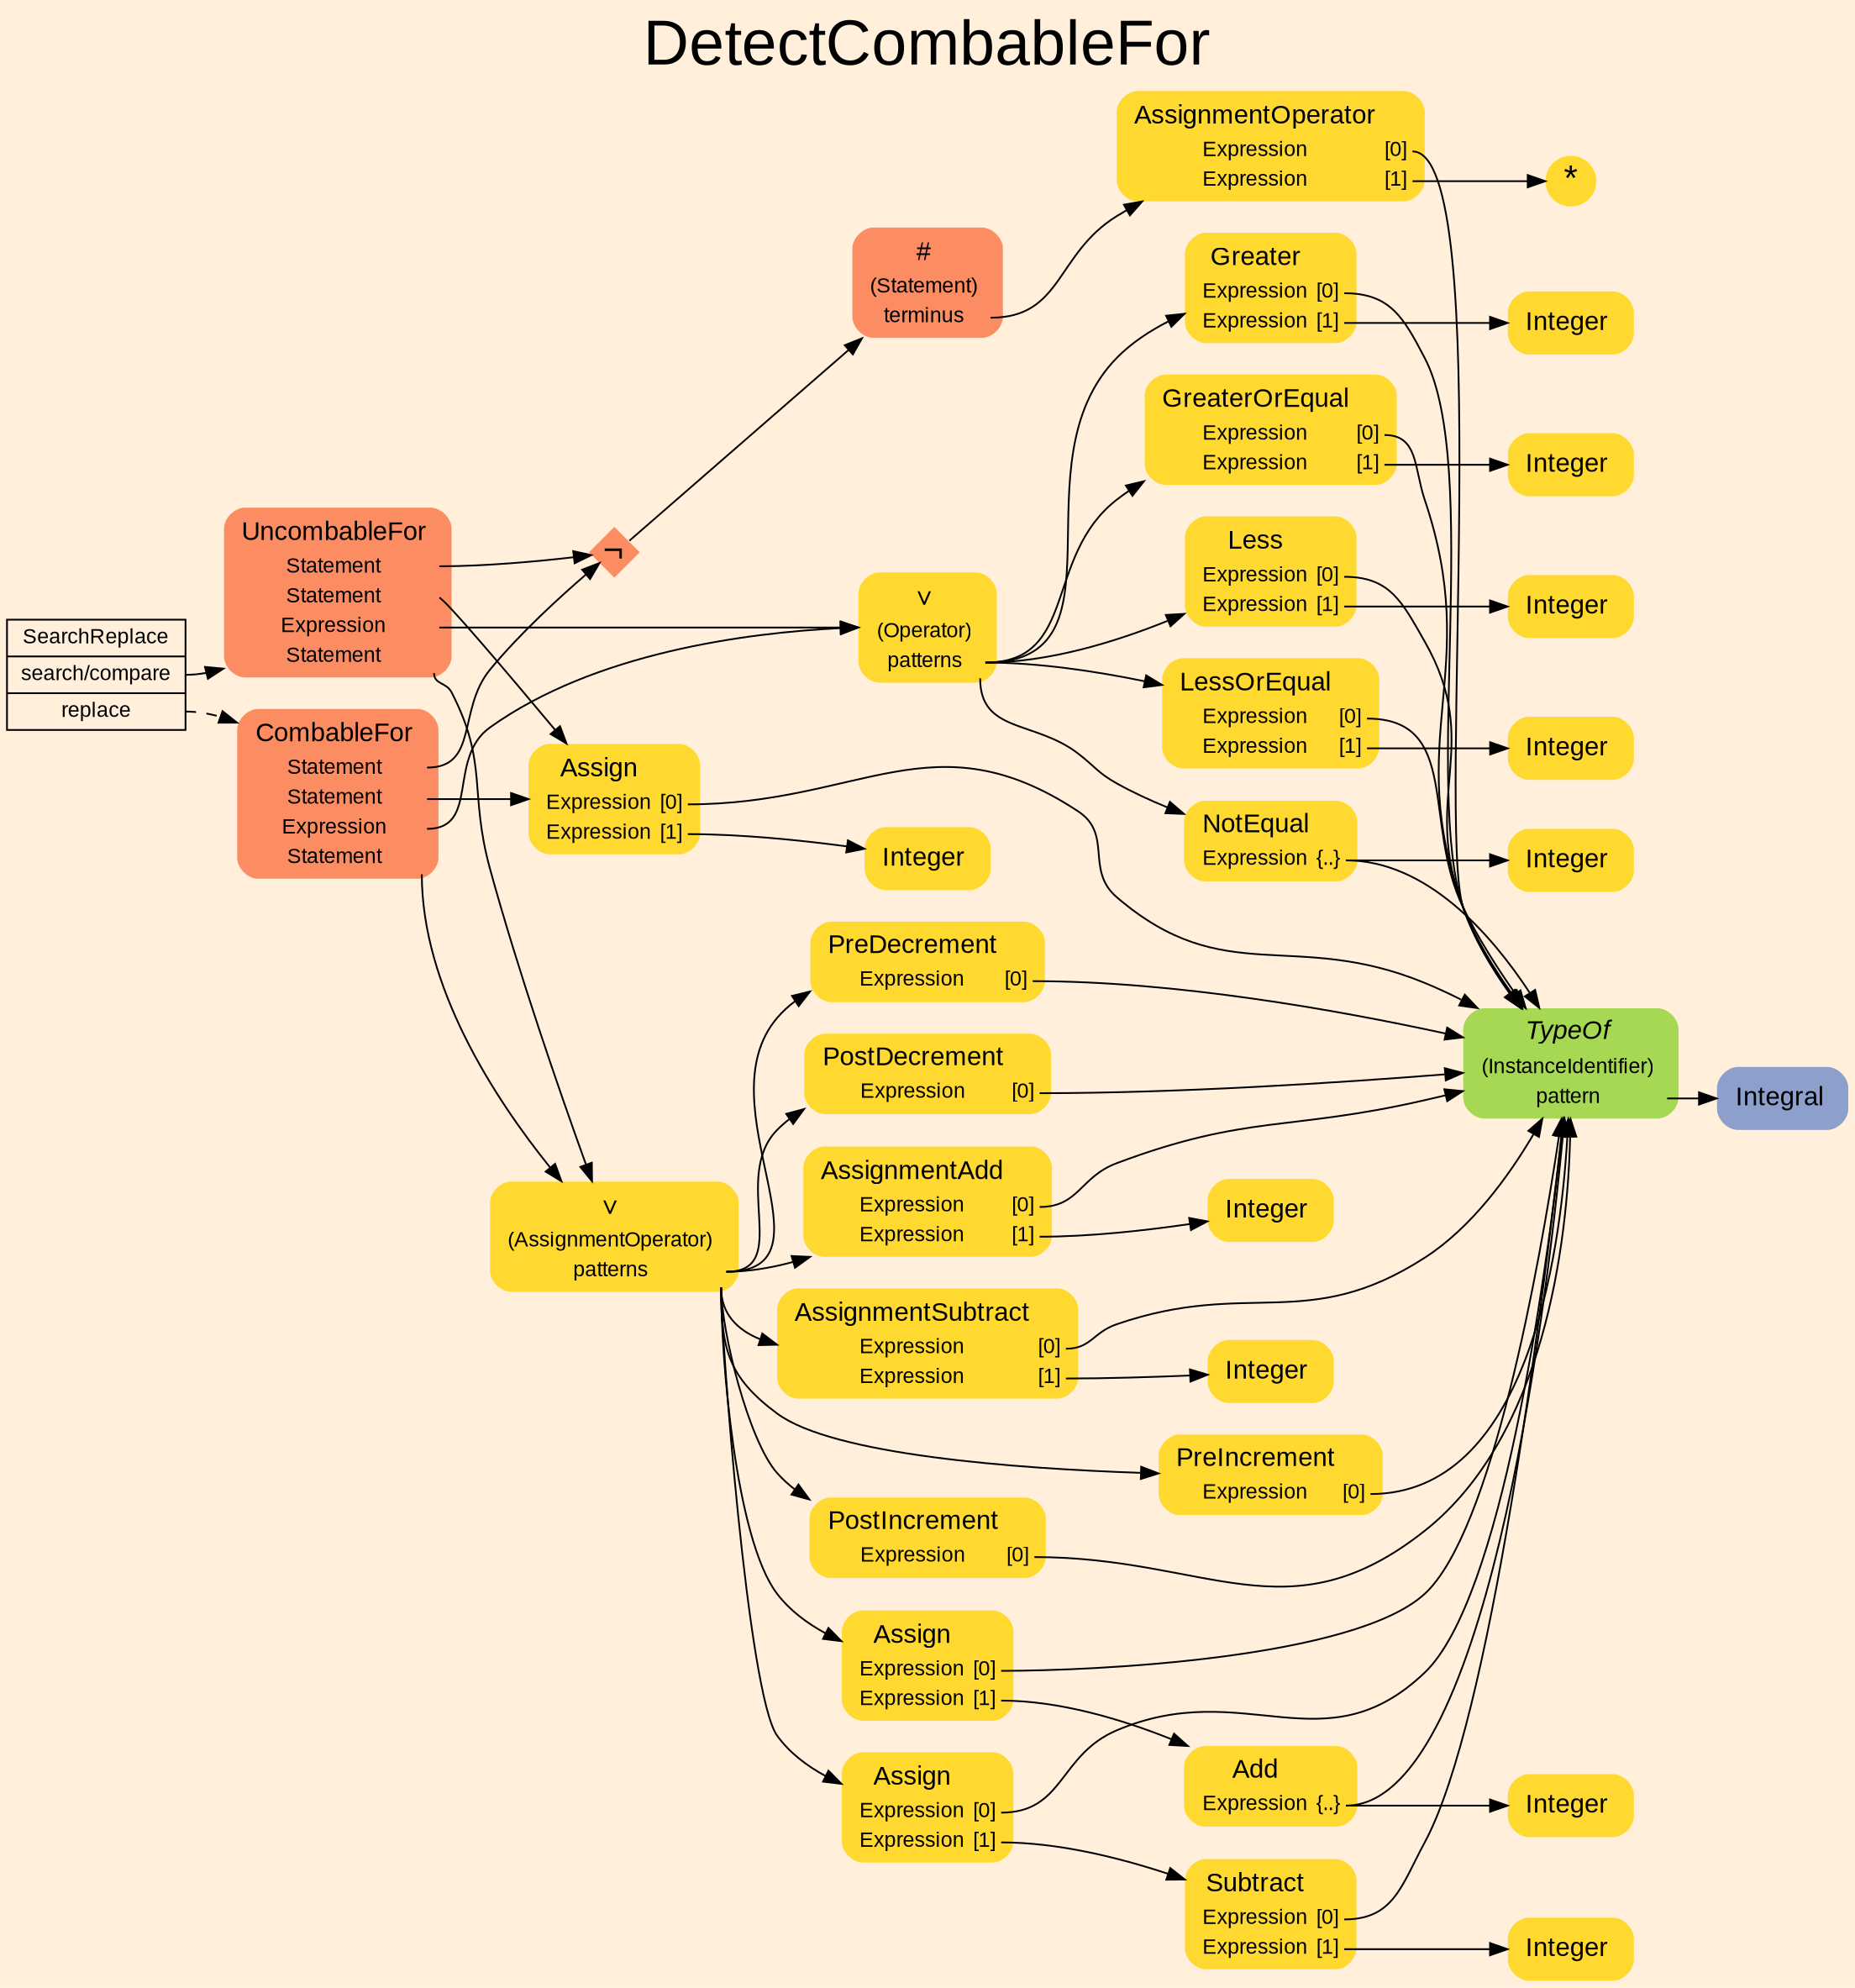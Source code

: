 digraph "DetectCombableFor" {
label = "DetectCombableFor"
labelloc = t
fontsize = "36"
graph [
    rankdir = "LR"
    ranksep = 0.3
    bgcolor = antiquewhite1
    color = black
    fontcolor = black
    fontname = "Arial"
];
node [
    fontname = "Arial"
];
edge [
    fontname = "Arial"
];

// -------------------- transformation figure --------------------
"CR#B-4-12" [
    // -------- block CR#B-4-12 ----------
    shape = "record"
    fillcolor = antiquewhite1
    label = "<fixed> SearchReplace | <port0> search/compare | <port1> replace"
    style = "filled"
    fontsize = "12"
    color = black
    fontcolor = black
];

"#B-2-237" [
    // -------- block #B-2-237 ----------
    shape = "plaintext"
    fillcolor = "/set28/2"
    label = <<TABLE BORDER="0" CELLBORDER="0" CELLSPACING="0">
     <TR><TD><FONT POINT-SIZE="15.0">UncombableFor</FONT></TD><TD></TD></TR>
     <TR><TD>Statement</TD><TD PORT="port0"></TD></TR>
     <TR><TD>Statement</TD><TD PORT="port1"></TD></TR>
     <TR><TD>Expression</TD><TD PORT="port2"></TD></TR>
     <TR><TD>Statement</TD><TD PORT="port3"></TD></TR>
    </TABLE>>
    style = "rounded,filled"
    fontsize = "12"
];

"#B-2-257" [
    // -------- block #B-2-257 ----------
    shape = "diamond"
    fillcolor = "/set28/2"
    label = <¬>
    style = "filled"
    fontsize = "20"
    penwidth = 0.0
    fixedsize = true
    width = 0.4
    height = 0.4
];

"#B-2-258" [
    // -------- block #B-2-258 ----------
    shape = "plaintext"
    fillcolor = "/set28/2"
    label = <<TABLE BORDER="0" CELLBORDER="0" CELLSPACING="0">
     <TR><TD><FONT POINT-SIZE="15.0">#</FONT></TD><TD></TD></TR>
     <TR><TD>(Statement)</TD><TD PORT="port0"></TD></TR>
     <TR><TD>terminus</TD><TD PORT="port1"></TD></TR>
    </TABLE>>
    style = "rounded,filled"
    fontsize = "12"
];

"#B-2-259" [
    // -------- block #B-2-259 ----------
    shape = "plaintext"
    fillcolor = "/set28/6"
    label = <<TABLE BORDER="0" CELLBORDER="0" CELLSPACING="0">
     <TR><TD><FONT POINT-SIZE="15.0">AssignmentOperator</FONT></TD><TD></TD></TR>
     <TR><TD>Expression</TD><TD PORT="port0">[0]</TD></TR>
     <TR><TD>Expression</TD><TD PORT="port1">[1]</TD></TR>
    </TABLE>>
    style = "rounded,filled"
    fontsize = "12"
];

"#B-2-261" [
    // -------- block #B-2-261 ----------
    shape = "plaintext"
    fillcolor = "/set28/5"
    label = <<TABLE BORDER="0" CELLBORDER="0" CELLSPACING="0">
     <TR><TD><FONT POINT-SIZE="15.0"><I>TypeOf</I></FONT></TD><TD></TD></TR>
     <TR><TD>(InstanceIdentifier)</TD><TD PORT="port0"></TD></TR>
     <TR><TD>pattern</TD><TD PORT="port1"></TD></TR>
    </TABLE>>
    style = "rounded,filled"
    fontsize = "12"
];

"#B-2-262" [
    // -------- block #B-2-262 ----------
    shape = "plaintext"
    fillcolor = "/set28/3"
    label = <<TABLE BORDER="0" CELLBORDER="0" CELLSPACING="0">
     <TR><TD><FONT POINT-SIZE="15.0">Integral</FONT></TD><TD></TD></TR>
    </TABLE>>
    style = "rounded,filled"
    fontsize = "12"
];

"#B-2-272" [
    // -------- block #B-2-272 ----------
    shape = "circle"
    fillcolor = "/set28/6"
    label = <*>
    style = "filled"
    fontsize = "20"
    penwidth = 0.0
    fixedsize = true
    width = 0.4
    height = 0.4
];

"#B-2-238" [
    // -------- block #B-2-238 ----------
    shape = "plaintext"
    fillcolor = "/set28/6"
    label = <<TABLE BORDER="0" CELLBORDER="0" CELLSPACING="0">
     <TR><TD><FONT POINT-SIZE="15.0">Assign</FONT></TD><TD></TD></TR>
     <TR><TD>Expression</TD><TD PORT="port0">[0]</TD></TR>
     <TR><TD>Expression</TD><TD PORT="port1">[1]</TD></TR>
    </TABLE>>
    style = "rounded,filled"
    fontsize = "12"
];

"#B-2-245" [
    // -------- block #B-2-245 ----------
    shape = "plaintext"
    fillcolor = "/set28/6"
    label = <<TABLE BORDER="0" CELLBORDER="0" CELLSPACING="0">
     <TR><TD><FONT POINT-SIZE="15.0">Integer</FONT></TD><TD></TD></TR>
    </TABLE>>
    style = "rounded,filled"
    fontsize = "12"
];

"#B-2-239" [
    // -------- block #B-2-239 ----------
    shape = "plaintext"
    fillcolor = "/set28/6"
    label = <<TABLE BORDER="0" CELLBORDER="0" CELLSPACING="0">
     <TR><TD><FONT POINT-SIZE="15.0">∨</FONT></TD><TD></TD></TR>
     <TR><TD>(Operator)</TD><TD PORT="port0"></TD></TR>
     <TR><TD>patterns</TD><TD PORT="port1"></TD></TR>
    </TABLE>>
    style = "rounded,filled"
    fontsize = "12"
];

"#B-2-242" [
    // -------- block #B-2-242 ----------
    shape = "plaintext"
    fillcolor = "/set28/6"
    label = <<TABLE BORDER="0" CELLBORDER="0" CELLSPACING="0">
     <TR><TD><FONT POINT-SIZE="15.0">Greater</FONT></TD><TD></TD></TR>
     <TR><TD>Expression</TD><TD PORT="port0">[0]</TD></TR>
     <TR><TD>Expression</TD><TD PORT="port1">[1]</TD></TR>
    </TABLE>>
    style = "rounded,filled"
    fontsize = "12"
];

"#B-2-263" [
    // -------- block #B-2-263 ----------
    shape = "plaintext"
    fillcolor = "/set28/6"
    label = <<TABLE BORDER="0" CELLBORDER="0" CELLSPACING="0">
     <TR><TD><FONT POINT-SIZE="15.0">Integer</FONT></TD><TD></TD></TR>
    </TABLE>>
    style = "rounded,filled"
    fontsize = "12"
];

"#B-2-243" [
    // -------- block #B-2-243 ----------
    shape = "plaintext"
    fillcolor = "/set28/6"
    label = <<TABLE BORDER="0" CELLBORDER="0" CELLSPACING="0">
     <TR><TD><FONT POINT-SIZE="15.0">GreaterOrEqual</FONT></TD><TD></TD></TR>
     <TR><TD>Expression</TD><TD PORT="port0">[0]</TD></TR>
     <TR><TD>Expression</TD><TD PORT="port1">[1]</TD></TR>
    </TABLE>>
    style = "rounded,filled"
    fontsize = "12"
];

"#B-2-264" [
    // -------- block #B-2-264 ----------
    shape = "plaintext"
    fillcolor = "/set28/6"
    label = <<TABLE BORDER="0" CELLBORDER="0" CELLSPACING="0">
     <TR><TD><FONT POINT-SIZE="15.0">Integer</FONT></TD><TD></TD></TR>
    </TABLE>>
    style = "rounded,filled"
    fontsize = "12"
];

"#B-2-240" [
    // -------- block #B-2-240 ----------
    shape = "plaintext"
    fillcolor = "/set28/6"
    label = <<TABLE BORDER="0" CELLBORDER="0" CELLSPACING="0">
     <TR><TD><FONT POINT-SIZE="15.0">Less</FONT></TD><TD></TD></TR>
     <TR><TD>Expression</TD><TD PORT="port0">[0]</TD></TR>
     <TR><TD>Expression</TD><TD PORT="port1">[1]</TD></TR>
    </TABLE>>
    style = "rounded,filled"
    fontsize = "12"
];

"#B-2-265" [
    // -------- block #B-2-265 ----------
    shape = "plaintext"
    fillcolor = "/set28/6"
    label = <<TABLE BORDER="0" CELLBORDER="0" CELLSPACING="0">
     <TR><TD><FONT POINT-SIZE="15.0">Integer</FONT></TD><TD></TD></TR>
    </TABLE>>
    style = "rounded,filled"
    fontsize = "12"
];

"#B-2-241" [
    // -------- block #B-2-241 ----------
    shape = "plaintext"
    fillcolor = "/set28/6"
    label = <<TABLE BORDER="0" CELLBORDER="0" CELLSPACING="0">
     <TR><TD><FONT POINT-SIZE="15.0">LessOrEqual</FONT></TD><TD></TD></TR>
     <TR><TD>Expression</TD><TD PORT="port0">[0]</TD></TR>
     <TR><TD>Expression</TD><TD PORT="port1">[1]</TD></TR>
    </TABLE>>
    style = "rounded,filled"
    fontsize = "12"
];

"#B-2-266" [
    // -------- block #B-2-266 ----------
    shape = "plaintext"
    fillcolor = "/set28/6"
    label = <<TABLE BORDER="0" CELLBORDER="0" CELLSPACING="0">
     <TR><TD><FONT POINT-SIZE="15.0">Integer</FONT></TD><TD></TD></TR>
    </TABLE>>
    style = "rounded,filled"
    fontsize = "12"
];

"#B-2-244" [
    // -------- block #B-2-244 ----------
    shape = "plaintext"
    fillcolor = "/set28/6"
    label = <<TABLE BORDER="0" CELLBORDER="0" CELLSPACING="0">
     <TR><TD><FONT POINT-SIZE="15.0">NotEqual</FONT></TD><TD></TD></TR>
     <TR><TD>Expression</TD><TD PORT="port0">{..}</TD></TR>
    </TABLE>>
    style = "rounded,filled"
    fontsize = "12"
];

"#B-2-267" [
    // -------- block #B-2-267 ----------
    shape = "plaintext"
    fillcolor = "/set28/6"
    label = <<TABLE BORDER="0" CELLBORDER="0" CELLSPACING="0">
     <TR><TD><FONT POINT-SIZE="15.0">Integer</FONT></TD><TD></TD></TR>
    </TABLE>>
    style = "rounded,filled"
    fontsize = "12"
];

"#B-2-246" [
    // -------- block #B-2-246 ----------
    shape = "plaintext"
    fillcolor = "/set28/6"
    label = <<TABLE BORDER="0" CELLBORDER="0" CELLSPACING="0">
     <TR><TD><FONT POINT-SIZE="15.0">∨</FONT></TD><TD></TD></TR>
     <TR><TD>(AssignmentOperator)</TD><TD PORT="port0"></TD></TR>
     <TR><TD>patterns</TD><TD PORT="port1"></TD></TR>
    </TABLE>>
    style = "rounded,filled"
    fontsize = "12"
];

"#B-2-248" [
    // -------- block #B-2-248 ----------
    shape = "plaintext"
    fillcolor = "/set28/6"
    label = <<TABLE BORDER="0" CELLBORDER="0" CELLSPACING="0">
     <TR><TD><FONT POINT-SIZE="15.0">PreIncrement</FONT></TD><TD></TD></TR>
     <TR><TD>Expression</TD><TD PORT="port0">[0]</TD></TR>
    </TABLE>>
    style = "rounded,filled"
    fontsize = "12"
];

"#B-2-247" [
    // -------- block #B-2-247 ----------
    shape = "plaintext"
    fillcolor = "/set28/6"
    label = <<TABLE BORDER="0" CELLBORDER="0" CELLSPACING="0">
     <TR><TD><FONT POINT-SIZE="15.0">PostIncrement</FONT></TD><TD></TD></TR>
     <TR><TD>Expression</TD><TD PORT="port0">[0]</TD></TR>
    </TABLE>>
    style = "rounded,filled"
    fontsize = "12"
];

"#B-2-250" [
    // -------- block #B-2-250 ----------
    shape = "plaintext"
    fillcolor = "/set28/6"
    label = <<TABLE BORDER="0" CELLBORDER="0" CELLSPACING="0">
     <TR><TD><FONT POINT-SIZE="15.0">PreDecrement</FONT></TD><TD></TD></TR>
     <TR><TD>Expression</TD><TD PORT="port0">[0]</TD></TR>
    </TABLE>>
    style = "rounded,filled"
    fontsize = "12"
];

"#B-2-249" [
    // -------- block #B-2-249 ----------
    shape = "plaintext"
    fillcolor = "/set28/6"
    label = <<TABLE BORDER="0" CELLBORDER="0" CELLSPACING="0">
     <TR><TD><FONT POINT-SIZE="15.0">PostDecrement</FONT></TD><TD></TD></TR>
     <TR><TD>Expression</TD><TD PORT="port0">[0]</TD></TR>
    </TABLE>>
    style = "rounded,filled"
    fontsize = "12"
];

"#B-2-251" [
    // -------- block #B-2-251 ----------
    shape = "plaintext"
    fillcolor = "/set28/6"
    label = <<TABLE BORDER="0" CELLBORDER="0" CELLSPACING="0">
     <TR><TD><FONT POINT-SIZE="15.0">AssignmentAdd</FONT></TD><TD></TD></TR>
     <TR><TD>Expression</TD><TD PORT="port0">[0]</TD></TR>
     <TR><TD>Expression</TD><TD PORT="port1">[1]</TD></TR>
    </TABLE>>
    style = "rounded,filled"
    fontsize = "12"
];

"#B-2-268" [
    // -------- block #B-2-268 ----------
    shape = "plaintext"
    fillcolor = "/set28/6"
    label = <<TABLE BORDER="0" CELLBORDER="0" CELLSPACING="0">
     <TR><TD><FONT POINT-SIZE="15.0">Integer</FONT></TD><TD></TD></TR>
    </TABLE>>
    style = "rounded,filled"
    fontsize = "12"
];

"#B-2-252" [
    // -------- block #B-2-252 ----------
    shape = "plaintext"
    fillcolor = "/set28/6"
    label = <<TABLE BORDER="0" CELLBORDER="0" CELLSPACING="0">
     <TR><TD><FONT POINT-SIZE="15.0">AssignmentSubtract</FONT></TD><TD></TD></TR>
     <TR><TD>Expression</TD><TD PORT="port0">[0]</TD></TR>
     <TR><TD>Expression</TD><TD PORT="port1">[1]</TD></TR>
    </TABLE>>
    style = "rounded,filled"
    fontsize = "12"
];

"#B-2-269" [
    // -------- block #B-2-269 ----------
    shape = "plaintext"
    fillcolor = "/set28/6"
    label = <<TABLE BORDER="0" CELLBORDER="0" CELLSPACING="0">
     <TR><TD><FONT POINT-SIZE="15.0">Integer</FONT></TD><TD></TD></TR>
    </TABLE>>
    style = "rounded,filled"
    fontsize = "12"
];

"#B-2-253" [
    // -------- block #B-2-253 ----------
    shape = "plaintext"
    fillcolor = "/set28/6"
    label = <<TABLE BORDER="0" CELLBORDER="0" CELLSPACING="0">
     <TR><TD><FONT POINT-SIZE="15.0">Assign</FONT></TD><TD></TD></TR>
     <TR><TD>Expression</TD><TD PORT="port0">[0]</TD></TR>
     <TR><TD>Expression</TD><TD PORT="port1">[1]</TD></TR>
    </TABLE>>
    style = "rounded,filled"
    fontsize = "12"
];

"#B-2-255" [
    // -------- block #B-2-255 ----------
    shape = "plaintext"
    fillcolor = "/set28/6"
    label = <<TABLE BORDER="0" CELLBORDER="0" CELLSPACING="0">
     <TR><TD><FONT POINT-SIZE="15.0">Add</FONT></TD><TD></TD></TR>
     <TR><TD>Expression</TD><TD PORT="port0">{..}</TD></TR>
    </TABLE>>
    style = "rounded,filled"
    fontsize = "12"
];

"#B-2-270" [
    // -------- block #B-2-270 ----------
    shape = "plaintext"
    fillcolor = "/set28/6"
    label = <<TABLE BORDER="0" CELLBORDER="0" CELLSPACING="0">
     <TR><TD><FONT POINT-SIZE="15.0">Integer</FONT></TD><TD></TD></TR>
    </TABLE>>
    style = "rounded,filled"
    fontsize = "12"
];

"#B-2-254" [
    // -------- block #B-2-254 ----------
    shape = "plaintext"
    fillcolor = "/set28/6"
    label = <<TABLE BORDER="0" CELLBORDER="0" CELLSPACING="0">
     <TR><TD><FONT POINT-SIZE="15.0">Assign</FONT></TD><TD></TD></TR>
     <TR><TD>Expression</TD><TD PORT="port0">[0]</TD></TR>
     <TR><TD>Expression</TD><TD PORT="port1">[1]</TD></TR>
    </TABLE>>
    style = "rounded,filled"
    fontsize = "12"
];

"#B-2-256" [
    // -------- block #B-2-256 ----------
    shape = "plaintext"
    fillcolor = "/set28/6"
    label = <<TABLE BORDER="0" CELLBORDER="0" CELLSPACING="0">
     <TR><TD><FONT POINT-SIZE="15.0">Subtract</FONT></TD><TD></TD></TR>
     <TR><TD>Expression</TD><TD PORT="port0">[0]</TD></TR>
     <TR><TD>Expression</TD><TD PORT="port1">[1]</TD></TR>
    </TABLE>>
    style = "rounded,filled"
    fontsize = "12"
];

"#B-2-271" [
    // -------- block #B-2-271 ----------
    shape = "plaintext"
    fillcolor = "/set28/6"
    label = <<TABLE BORDER="0" CELLBORDER="0" CELLSPACING="0">
     <TR><TD><FONT POINT-SIZE="15.0">Integer</FONT></TD><TD></TD></TR>
    </TABLE>>
    style = "rounded,filled"
    fontsize = "12"
];

"#B-2-260" [
    // -------- block #B-2-260 ----------
    shape = "plaintext"
    fillcolor = "/set28/2"
    label = <<TABLE BORDER="0" CELLBORDER="0" CELLSPACING="0">
     <TR><TD><FONT POINT-SIZE="15.0">CombableFor</FONT></TD><TD></TD></TR>
     <TR><TD>Statement</TD><TD PORT="port0"></TD></TR>
     <TR><TD>Statement</TD><TD PORT="port1"></TD></TR>
     <TR><TD>Expression</TD><TD PORT="port2"></TD></TR>
     <TR><TD>Statement</TD><TD PORT="port3"></TD></TR>
    </TABLE>>
    style = "rounded,filled"
    fontsize = "12"
];

"CR#B-4-12":port0 -> "#B-2-237" [
    color = black
    fontcolor = black
];

"CR#B-4-12":port1 -> "#B-2-260" [
    style="dashed"
    color = black
    fontcolor = black
];

"#B-2-237":port0 -> "#B-2-257" [
    color = black
    fontcolor = black
];

"#B-2-237":port1 -> "#B-2-238" [
    color = black
    fontcolor = black
];

"#B-2-237":port2 -> "#B-2-239" [
    color = black
    fontcolor = black
];

"#B-2-237":port3 -> "#B-2-246" [
    color = black
    fontcolor = black
];

"#B-2-257" -> "#B-2-258" [
    color = black
    fontcolor = black
];

"#B-2-258":port1 -> "#B-2-259" [
    color = black
    fontcolor = black
];

"#B-2-259":port0 -> "#B-2-261" [
    color = black
    fontcolor = black
];

"#B-2-259":port1 -> "#B-2-272" [
    color = black
    fontcolor = black
];

"#B-2-261":port1 -> "#B-2-262" [
    color = black
    fontcolor = black
];

"#B-2-238":port0 -> "#B-2-261" [
    color = black
    fontcolor = black
];

"#B-2-238":port1 -> "#B-2-245" [
    color = black
    fontcolor = black
];

"#B-2-239":port1 -> "#B-2-242" [
    color = black
    fontcolor = black
];

"#B-2-239":port1 -> "#B-2-243" [
    color = black
    fontcolor = black
];

"#B-2-239":port1 -> "#B-2-240" [
    color = black
    fontcolor = black
];

"#B-2-239":port1 -> "#B-2-241" [
    color = black
    fontcolor = black
];

"#B-2-239":port1 -> "#B-2-244" [
    color = black
    fontcolor = black
];

"#B-2-242":port0 -> "#B-2-261" [
    color = black
    fontcolor = black
];

"#B-2-242":port1 -> "#B-2-263" [
    color = black
    fontcolor = black
];

"#B-2-243":port0 -> "#B-2-261" [
    color = black
    fontcolor = black
];

"#B-2-243":port1 -> "#B-2-264" [
    color = black
    fontcolor = black
];

"#B-2-240":port0 -> "#B-2-261" [
    color = black
    fontcolor = black
];

"#B-2-240":port1 -> "#B-2-265" [
    color = black
    fontcolor = black
];

"#B-2-241":port0 -> "#B-2-261" [
    color = black
    fontcolor = black
];

"#B-2-241":port1 -> "#B-2-266" [
    color = black
    fontcolor = black
];

"#B-2-244":port0 -> "#B-2-261" [
    color = black
    fontcolor = black
];

"#B-2-244":port0 -> "#B-2-267" [
    color = black
    fontcolor = black
];

"#B-2-246":port1 -> "#B-2-248" [
    color = black
    fontcolor = black
];

"#B-2-246":port1 -> "#B-2-247" [
    color = black
    fontcolor = black
];

"#B-2-246":port1 -> "#B-2-250" [
    color = black
    fontcolor = black
];

"#B-2-246":port1 -> "#B-2-249" [
    color = black
    fontcolor = black
];

"#B-2-246":port1 -> "#B-2-251" [
    color = black
    fontcolor = black
];

"#B-2-246":port1 -> "#B-2-252" [
    color = black
    fontcolor = black
];

"#B-2-246":port1 -> "#B-2-253" [
    color = black
    fontcolor = black
];

"#B-2-246":port1 -> "#B-2-254" [
    color = black
    fontcolor = black
];

"#B-2-248":port0 -> "#B-2-261" [
    color = black
    fontcolor = black
];

"#B-2-247":port0 -> "#B-2-261" [
    color = black
    fontcolor = black
];

"#B-2-250":port0 -> "#B-2-261" [
    color = black
    fontcolor = black
];

"#B-2-249":port0 -> "#B-2-261" [
    color = black
    fontcolor = black
];

"#B-2-251":port0 -> "#B-2-261" [
    color = black
    fontcolor = black
];

"#B-2-251":port1 -> "#B-2-268" [
    color = black
    fontcolor = black
];

"#B-2-252":port0 -> "#B-2-261" [
    color = black
    fontcolor = black
];

"#B-2-252":port1 -> "#B-2-269" [
    color = black
    fontcolor = black
];

"#B-2-253":port0 -> "#B-2-261" [
    color = black
    fontcolor = black
];

"#B-2-253":port1 -> "#B-2-255" [
    color = black
    fontcolor = black
];

"#B-2-255":port0 -> "#B-2-261" [
    color = black
    fontcolor = black
];

"#B-2-255":port0 -> "#B-2-270" [
    color = black
    fontcolor = black
];

"#B-2-254":port0 -> "#B-2-261" [
    color = black
    fontcolor = black
];

"#B-2-254":port1 -> "#B-2-256" [
    color = black
    fontcolor = black
];

"#B-2-256":port0 -> "#B-2-261" [
    color = black
    fontcolor = black
];

"#B-2-256":port1 -> "#B-2-271" [
    color = black
    fontcolor = black
];

"#B-2-260":port0 -> "#B-2-257" [
    color = black
    fontcolor = black
];

"#B-2-260":port1 -> "#B-2-238" [
    color = black
    fontcolor = black
];

"#B-2-260":port2 -> "#B-2-239" [
    color = black
    fontcolor = black
];

"#B-2-260":port3 -> "#B-2-246" [
    color = black
    fontcolor = black
];


}
